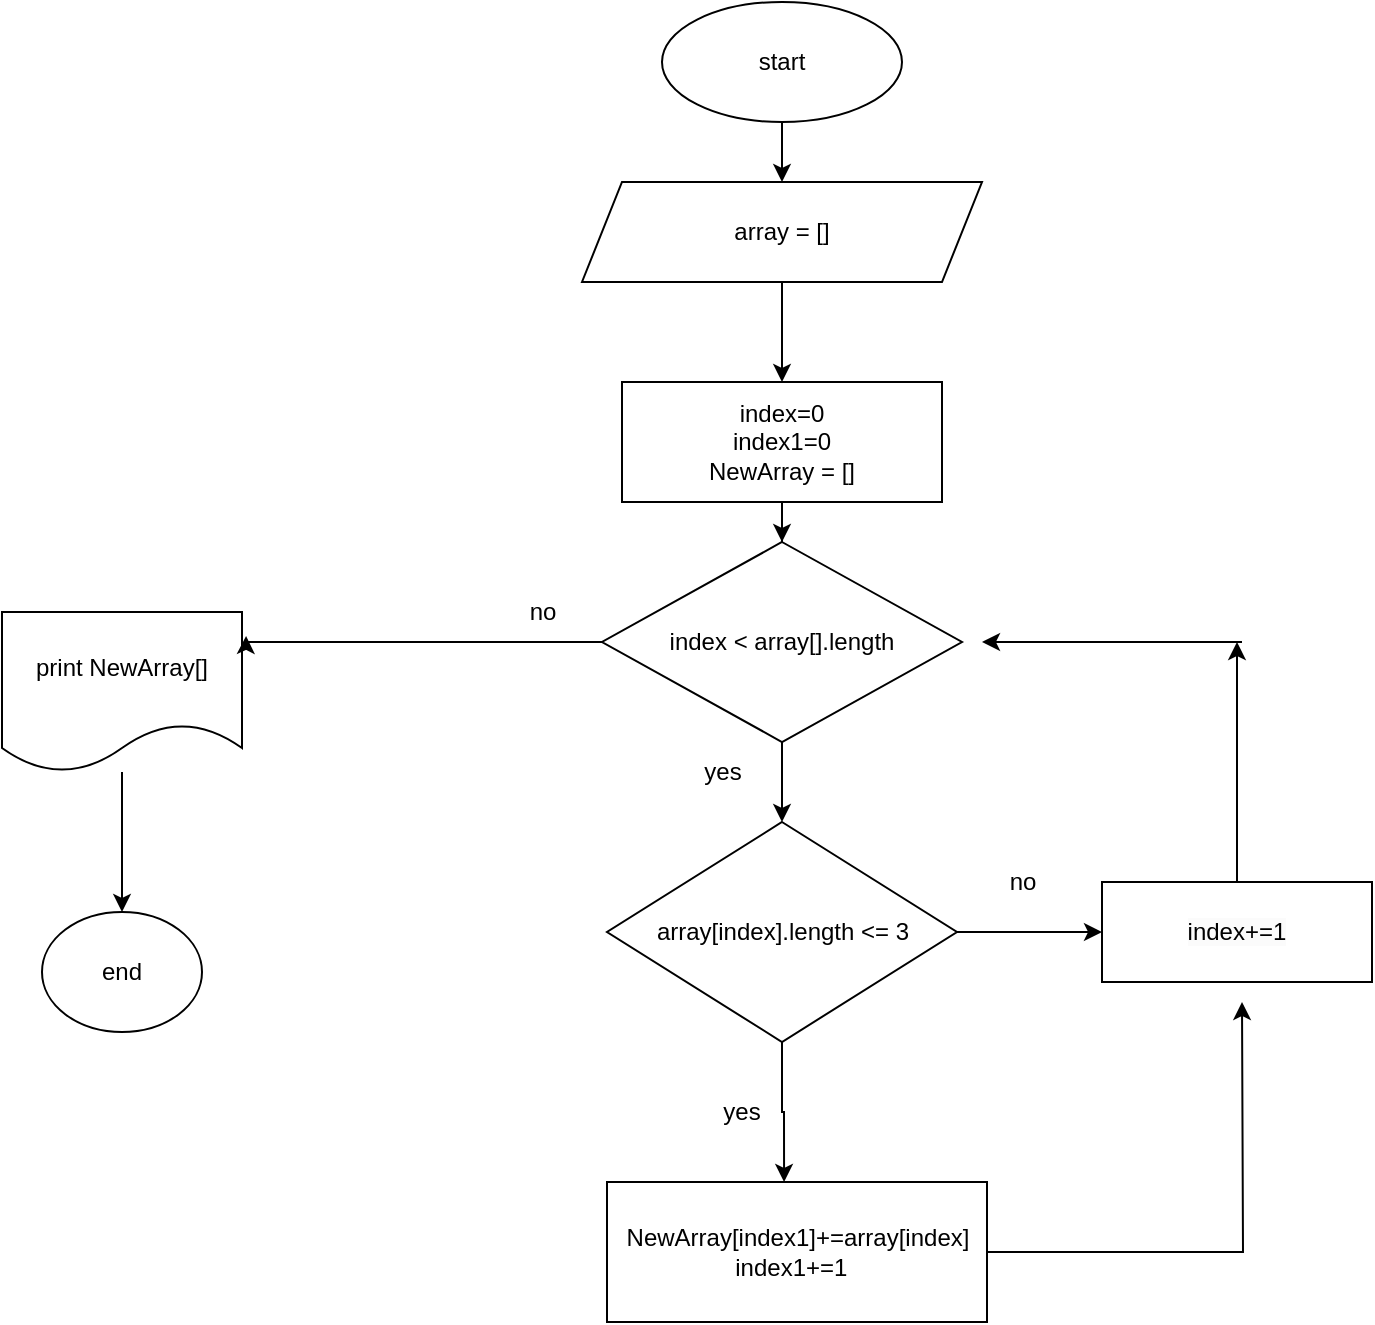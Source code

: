 <mxfile version="23.0.0" type="device">
  <diagram name="Страница — 1" id="r9aCHTSzxUC5HJbahsCB">
    <mxGraphModel dx="954" dy="642" grid="1" gridSize="10" guides="1" tooltips="1" connect="1" arrows="1" fold="1" page="1" pageScale="1" pageWidth="827" pageHeight="1169" math="0" shadow="0">
      <root>
        <mxCell id="0" />
        <mxCell id="1" parent="0" />
        <mxCell id="JAlMxTsHjJwuOEpyIjYc-3" value="Text" style="text;html=1;strokeColor=none;fillColor=none;align=center;verticalAlign=middle;whiteSpace=wrap;rounded=0;" parent="1" vertex="1">
          <mxGeometry x="400" y="210" width="60" height="30" as="geometry" />
        </mxCell>
        <mxCell id="JAlMxTsHjJwuOEpyIjYc-9" style="edgeStyle=orthogonalEdgeStyle;rounded=0;orthogonalLoop=1;jettySize=auto;html=1;" parent="1" source="JAlMxTsHjJwuOEpyIjYc-10" target="JAlMxTsHjJwuOEpyIjYc-12" edge="1">
          <mxGeometry relative="1" as="geometry" />
        </mxCell>
        <mxCell id="JAlMxTsHjJwuOEpyIjYc-10" value="start" style="ellipse;whiteSpace=wrap;html=1;" parent="1" vertex="1">
          <mxGeometry x="330" y="30" width="120" height="60" as="geometry" />
        </mxCell>
        <mxCell id="JAlMxTsHjJwuOEpyIjYc-11" value="" style="edgeStyle=orthogonalEdgeStyle;rounded=0;orthogonalLoop=1;jettySize=auto;html=1;" parent="1" source="JAlMxTsHjJwuOEpyIjYc-12" target="JAlMxTsHjJwuOEpyIjYc-14" edge="1">
          <mxGeometry relative="1" as="geometry" />
        </mxCell>
        <mxCell id="JAlMxTsHjJwuOEpyIjYc-12" value="array = []" style="shape=parallelogram;perimeter=parallelogramPerimeter;whiteSpace=wrap;html=1;fixedSize=1;" parent="1" vertex="1">
          <mxGeometry x="290" y="120" width="200" height="50" as="geometry" />
        </mxCell>
        <mxCell id="JAlMxTsHjJwuOEpyIjYc-48" value="" style="edgeStyle=orthogonalEdgeStyle;rounded=0;orthogonalLoop=1;jettySize=auto;html=1;" parent="1" source="JAlMxTsHjJwuOEpyIjYc-14" target="JAlMxTsHjJwuOEpyIjYc-47" edge="1">
          <mxGeometry relative="1" as="geometry" />
        </mxCell>
        <mxCell id="JAlMxTsHjJwuOEpyIjYc-14" value="index=0&lt;br&gt;index1=0&lt;br&gt;NewArray = []" style="whiteSpace=wrap;html=1;" parent="1" vertex="1">
          <mxGeometry x="310" y="220" width="160" height="60" as="geometry" />
        </mxCell>
        <mxCell id="JAlMxTsHjJwuOEpyIjYc-51" value="" style="edgeStyle=orthogonalEdgeStyle;rounded=0;orthogonalLoop=1;jettySize=auto;html=1;entryX=0.466;entryY=0;entryDx=0;entryDy=0;entryPerimeter=0;" parent="1" source="JAlMxTsHjJwuOEpyIjYc-17" target="JAlMxTsHjJwuOEpyIjYc-31" edge="1">
          <mxGeometry relative="1" as="geometry" />
        </mxCell>
        <mxCell id="JAlMxTsHjJwuOEpyIjYc-53" value="" style="edgeStyle=orthogonalEdgeStyle;rounded=0;orthogonalLoop=1;jettySize=auto;html=1;" parent="1" source="JAlMxTsHjJwuOEpyIjYc-17" target="JAlMxTsHjJwuOEpyIjYc-22" edge="1">
          <mxGeometry relative="1" as="geometry" />
        </mxCell>
        <mxCell id="JAlMxTsHjJwuOEpyIjYc-17" value="array[index].length &amp;lt;= 3" style="rhombus;whiteSpace=wrap;html=1;" parent="1" vertex="1">
          <mxGeometry x="302.5" y="440" width="175" height="110" as="geometry" />
        </mxCell>
        <mxCell id="JAlMxTsHjJwuOEpyIjYc-56" style="edgeStyle=orthogonalEdgeStyle;rounded=0;orthogonalLoop=1;jettySize=auto;html=1;" parent="1" source="JAlMxTsHjJwuOEpyIjYc-22" edge="1">
          <mxGeometry relative="1" as="geometry">
            <mxPoint x="617.5" y="350" as="targetPoint" />
          </mxGeometry>
        </mxCell>
        <mxCell id="JAlMxTsHjJwuOEpyIjYc-22" value="&lt;span style=&quot;caret-color: rgb(0, 0, 0); color: rgb(0, 0, 0); font-family: Helvetica; font-size: 12px; font-style: normal; font-variant-caps: normal; font-weight: 400; letter-spacing: normal; text-align: center; text-indent: 0px; text-transform: none; word-spacing: 0px; -webkit-text-stroke-width: 0px; background-color: rgb(251, 251, 251); text-decoration: none; float: none; display: inline !important;&quot;&gt;index+=1&lt;/span&gt;" style="rounded=0;whiteSpace=wrap;html=1;" parent="1" vertex="1">
          <mxGeometry x="550" y="470" width="135" height="50" as="geometry" />
        </mxCell>
        <mxCell id="JAlMxTsHjJwuOEpyIjYc-55" style="edgeStyle=orthogonalEdgeStyle;rounded=0;orthogonalLoop=1;jettySize=auto;html=1;" parent="1" source="JAlMxTsHjJwuOEpyIjYc-31" edge="1">
          <mxGeometry relative="1" as="geometry">
            <mxPoint x="620" y="530" as="targetPoint" />
          </mxGeometry>
        </mxCell>
        <mxCell id="JAlMxTsHjJwuOEpyIjYc-31" value="NewArray[index1]+=array[index]&lt;br&gt;index1+=1&amp;nbsp;&amp;nbsp;" style="rounded=0;whiteSpace=wrap;html=1;" parent="1" vertex="1">
          <mxGeometry x="302.5" y="620" width="190" height="70" as="geometry" />
        </mxCell>
        <mxCell id="JAlMxTsHjJwuOEpyIjYc-33" value="" style="edgeStyle=orthogonalEdgeStyle;rounded=0;orthogonalLoop=1;jettySize=auto;html=1;" parent="1" source="JAlMxTsHjJwuOEpyIjYc-34" target="JAlMxTsHjJwuOEpyIjYc-35" edge="1">
          <mxGeometry relative="1" as="geometry" />
        </mxCell>
        <mxCell id="JAlMxTsHjJwuOEpyIjYc-34" value="print NewArray[]" style="shape=document;whiteSpace=wrap;html=1;boundedLbl=1;" parent="1" vertex="1">
          <mxGeometry y="335" width="120" height="80" as="geometry" />
        </mxCell>
        <mxCell id="JAlMxTsHjJwuOEpyIjYc-35" value="end" style="ellipse;whiteSpace=wrap;html=1;" parent="1" vertex="1">
          <mxGeometry x="20" y="485" width="80" height="60" as="geometry" />
        </mxCell>
        <mxCell id="JAlMxTsHjJwuOEpyIjYc-36" value="yes" style="text;html=1;align=center;verticalAlign=middle;resizable=0;points=[];autosize=1;strokeColor=none;fillColor=none;" parent="1" vertex="1">
          <mxGeometry x="340" y="400" width="40" height="30" as="geometry" />
        </mxCell>
        <mxCell id="JAlMxTsHjJwuOEpyIjYc-39" value="no" style="text;html=1;align=center;verticalAlign=middle;resizable=0;points=[];autosize=1;strokeColor=none;fillColor=none;rotation=0;" parent="1" vertex="1">
          <mxGeometry x="250" y="320" width="40" height="30" as="geometry" />
        </mxCell>
        <mxCell id="JAlMxTsHjJwuOEpyIjYc-50" value="" style="edgeStyle=orthogonalEdgeStyle;rounded=0;orthogonalLoop=1;jettySize=auto;html=1;" parent="1" source="JAlMxTsHjJwuOEpyIjYc-47" target="JAlMxTsHjJwuOEpyIjYc-17" edge="1">
          <mxGeometry relative="1" as="geometry" />
        </mxCell>
        <mxCell id="JAlMxTsHjJwuOEpyIjYc-47" value="index &amp;lt; array[].length" style="rhombus;whiteSpace=wrap;html=1;" parent="1" vertex="1">
          <mxGeometry x="300" y="300" width="180" height="100" as="geometry" />
        </mxCell>
        <mxCell id="JAlMxTsHjJwuOEpyIjYc-49" style="edgeStyle=orthogonalEdgeStyle;rounded=0;orthogonalLoop=1;jettySize=auto;html=1;entryX=1.017;entryY=0.15;entryDx=0;entryDy=0;entryPerimeter=0;" parent="1" source="JAlMxTsHjJwuOEpyIjYc-47" target="JAlMxTsHjJwuOEpyIjYc-34" edge="1">
          <mxGeometry relative="1" as="geometry">
            <Array as="points">
              <mxPoint x="122" y="350" />
            </Array>
          </mxGeometry>
        </mxCell>
        <mxCell id="JAlMxTsHjJwuOEpyIjYc-52" value="yes" style="text;html=1;strokeColor=none;fillColor=none;align=center;verticalAlign=middle;whiteSpace=wrap;rounded=0;" parent="1" vertex="1">
          <mxGeometry x="340" y="569.5" width="60" height="30" as="geometry" />
        </mxCell>
        <mxCell id="JAlMxTsHjJwuOEpyIjYc-54" value="no" style="text;html=1;align=center;verticalAlign=middle;resizable=0;points=[];autosize=1;strokeColor=none;fillColor=none;rotation=0;" parent="1" vertex="1">
          <mxGeometry x="490" y="455" width="40" height="30" as="geometry" />
        </mxCell>
        <mxCell id="JAlMxTsHjJwuOEpyIjYc-57" style="edgeStyle=orthogonalEdgeStyle;rounded=0;orthogonalLoop=1;jettySize=auto;html=1;" parent="1" edge="1">
          <mxGeometry relative="1" as="geometry">
            <mxPoint x="490" y="350" as="targetPoint" />
            <mxPoint x="620" y="350" as="sourcePoint" />
          </mxGeometry>
        </mxCell>
      </root>
    </mxGraphModel>
  </diagram>
</mxfile>
